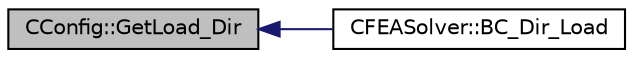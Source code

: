 digraph "CConfig::GetLoad_Dir"
{
  edge [fontname="Helvetica",fontsize="10",labelfontname="Helvetica",labelfontsize="10"];
  node [fontname="Helvetica",fontsize="10",shape=record];
  rankdir="LR";
  Node6185 [label="CConfig::GetLoad_Dir",height=0.2,width=0.4,color="black", fillcolor="grey75", style="filled", fontcolor="black"];
  Node6185 -> Node6186 [dir="back",color="midnightblue",fontsize="10",style="solid",fontname="Helvetica"];
  Node6186 [label="CFEASolver::BC_Dir_Load",height=0.2,width=0.4,color="black", fillcolor="white", style="filled",URL="$class_c_f_e_a_solver.html#ad9960f4e57e45967479d50e45c28c44c",tooltip="Impose a load boundary condition in cartesian coordinates. "];
}
